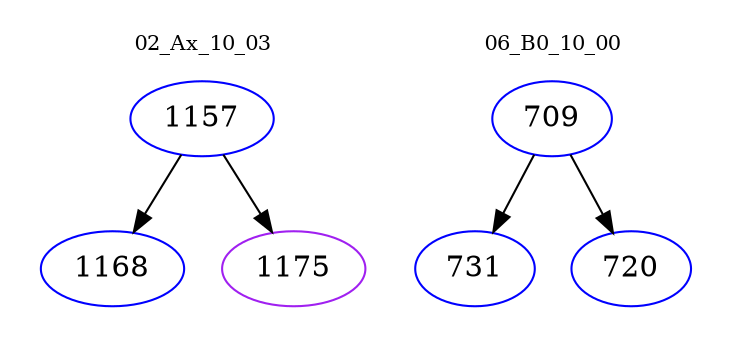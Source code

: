 digraph{
subgraph cluster_0 {
color = white
label = "02_Ax_10_03";
fontsize=10;
T0_1157 [label="1157", color="blue"]
T0_1157 -> T0_1168 [color="black"]
T0_1168 [label="1168", color="blue"]
T0_1157 -> T0_1175 [color="black"]
T0_1175 [label="1175", color="purple"]
}
subgraph cluster_1 {
color = white
label = "06_B0_10_00";
fontsize=10;
T1_709 [label="709", color="blue"]
T1_709 -> T1_731 [color="black"]
T1_731 [label="731", color="blue"]
T1_709 -> T1_720 [color="black"]
T1_720 [label="720", color="blue"]
}
}
